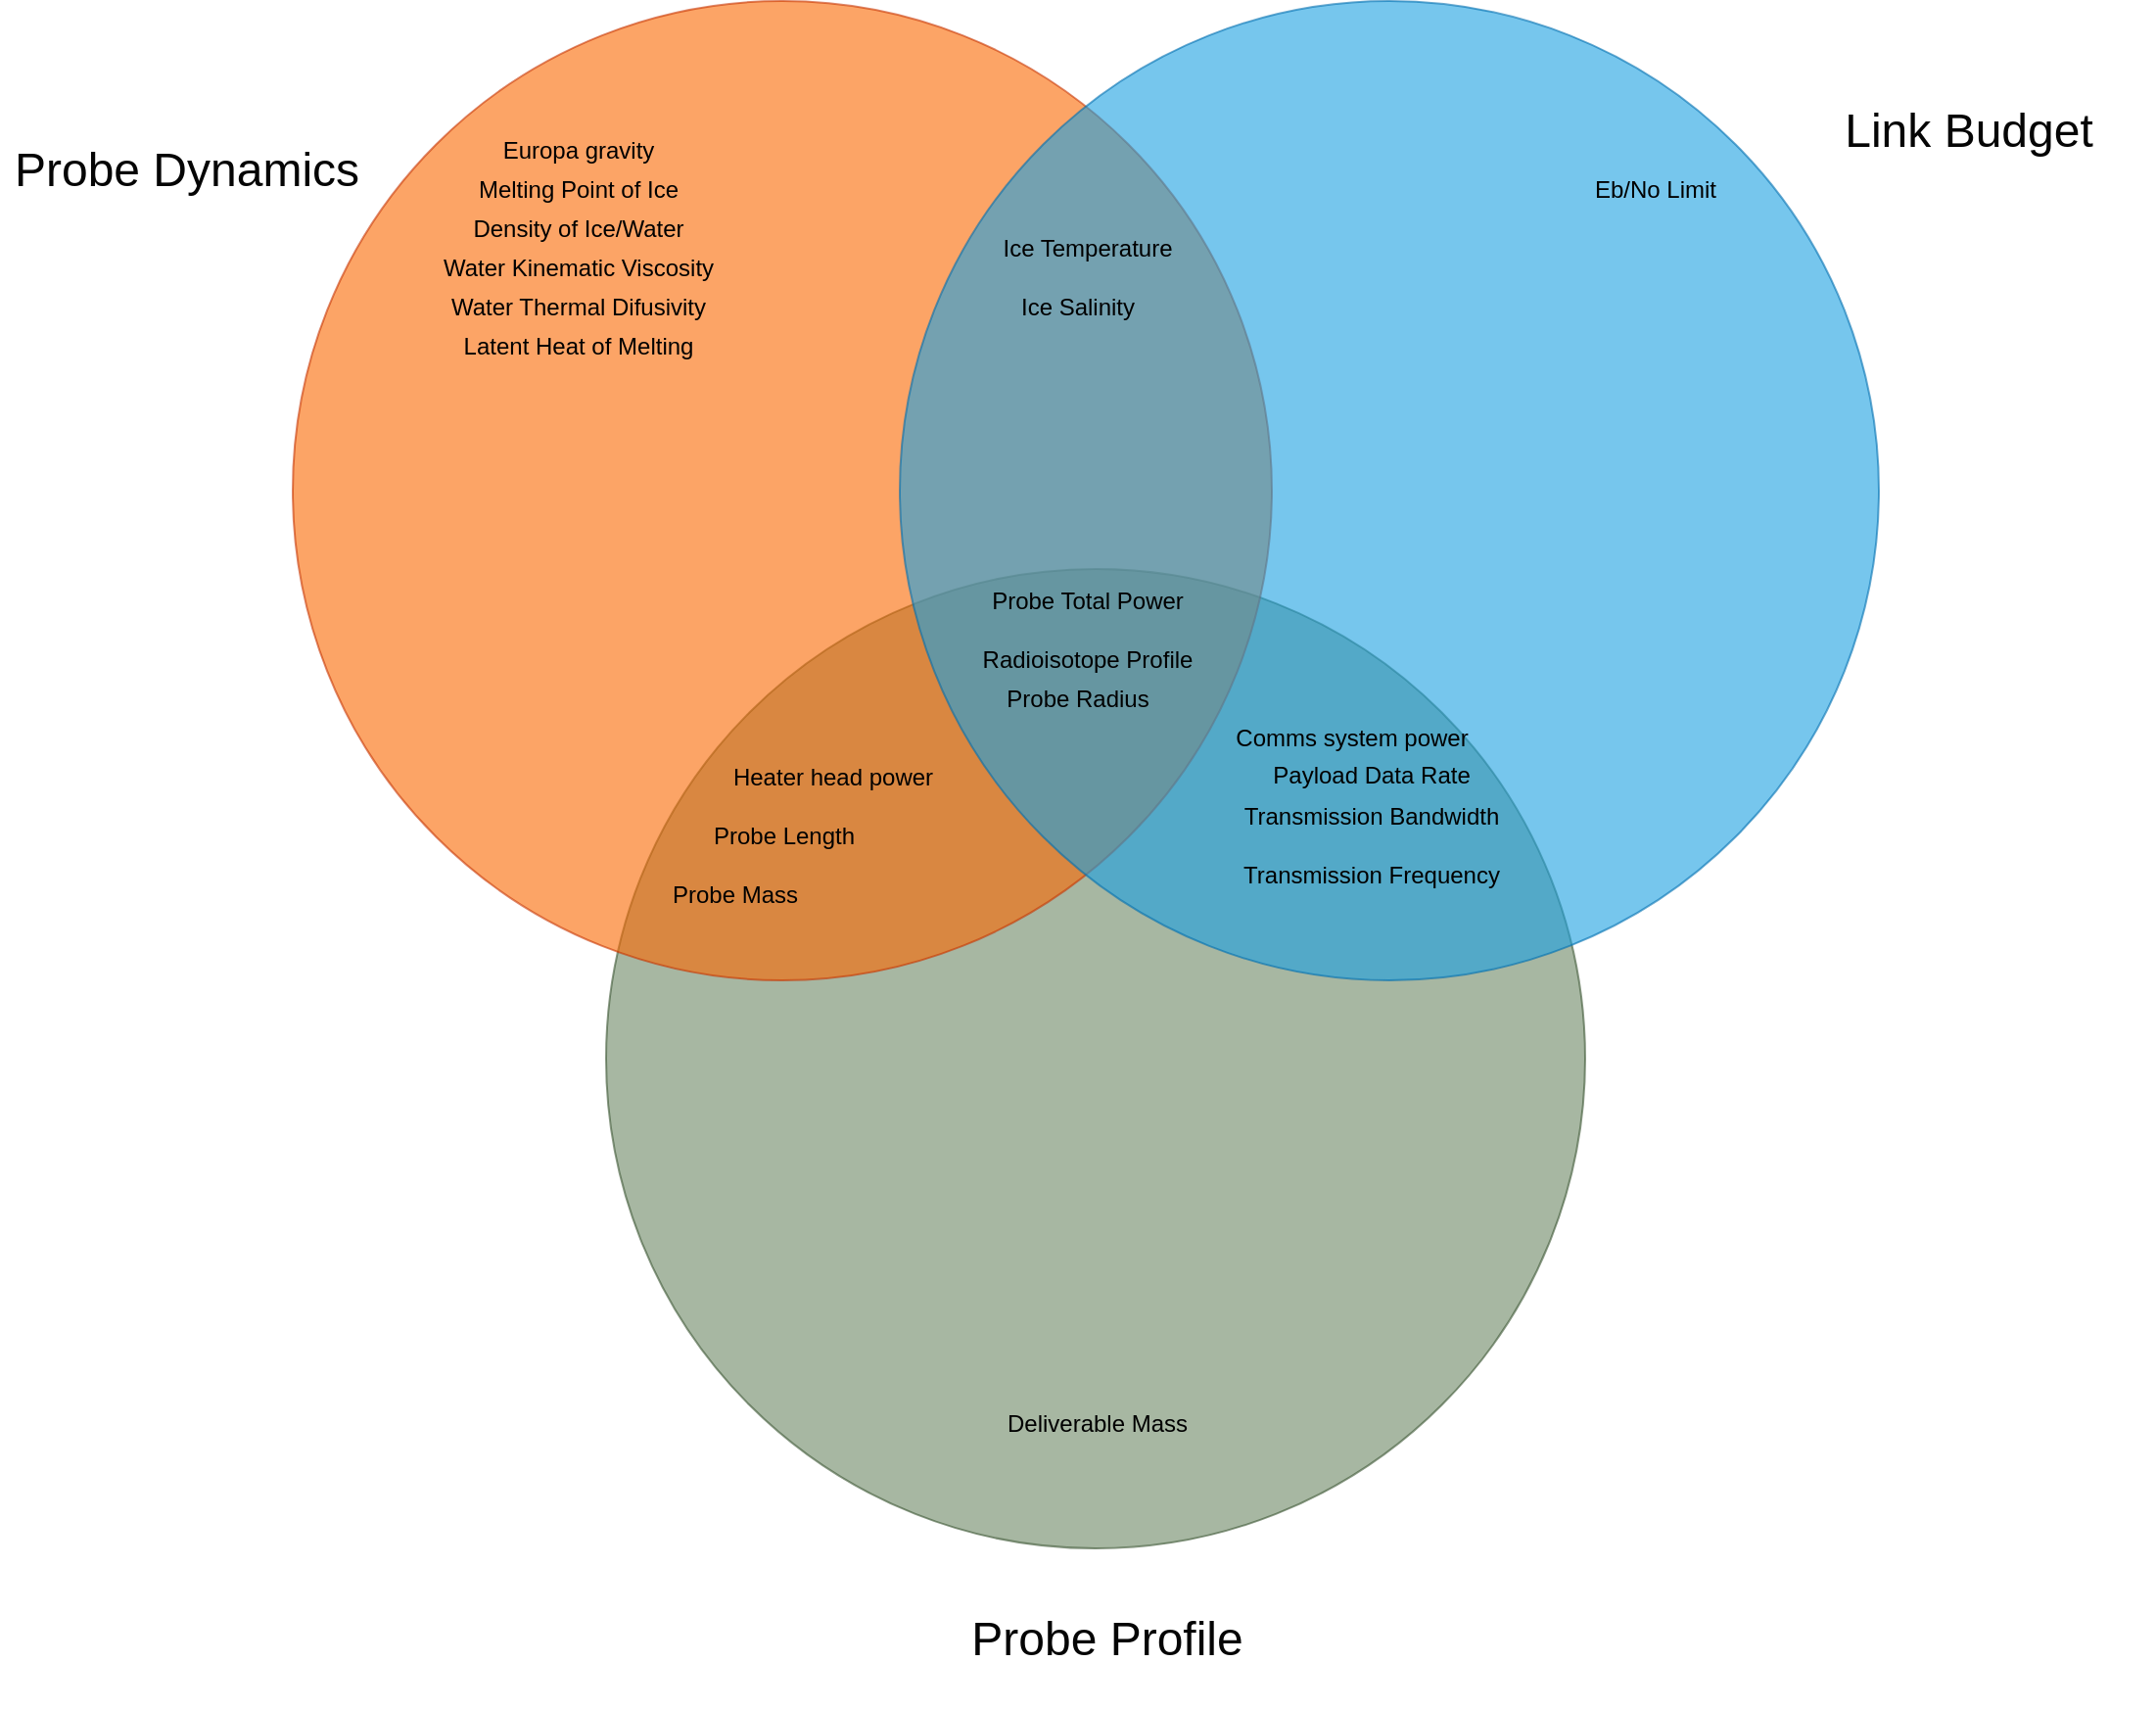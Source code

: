 <mxfile version="22.1.7" type="github">
  <diagram id="3228e29e-7158-1315-38df-8450db1d8a1d" name="Page-1">
    <mxGraphModel dx="1163" dy="764" grid="1" gridSize="10" guides="1" tooltips="1" connect="1" arrows="1" fold="1" page="1" pageScale="1" pageWidth="1169" pageHeight="827" background="none" math="0" shadow="0">
      <root>
        <mxCell id="0" />
        <mxCell id="1" parent="0" />
        <mxCell id="21531" value="" style="ellipse;fillColor=#6d8764;opacity=60;strokeColor=#3A5431;html=1;fontColor=#ffffff;" parent="1" vertex="1">
          <mxGeometry x="339.5" y="308.5" width="500" height="500" as="geometry" />
        </mxCell>
        <mxCell id="21532" value="" style="ellipse;fillColor=#fa6800;opacity=60;strokeColor=#C73500;html=1;fontColor=#000000;" parent="1" vertex="1">
          <mxGeometry x="179.5" y="18.5" width="500" height="500" as="geometry" />
        </mxCell>
        <mxCell id="21533" value="" style="ellipse;fillColor=#1ba1e2;opacity=60;strokeColor=#006EAF;html=1;fontColor=#ffffff;" parent="1" vertex="1">
          <mxGeometry x="489.5" y="18.5" width="500" height="500" as="geometry" />
        </mxCell>
        <mxCell id="21534" value="Probe Dynamics" style="text;fontSize=24;align=center;verticalAlign=middle;html=1;fontColor=#050505;" parent="1" vertex="1">
          <mxGeometry x="30" y="70" width="190" height="70" as="geometry" />
        </mxCell>
        <mxCell id="21535" value="Link Budget" style="text;fontSize=24;align=center;verticalAlign=middle;html=1;fontColor=#050505;" parent="1" vertex="1">
          <mxGeometry x="940" y="50" width="190" height="70" as="geometry" />
        </mxCell>
        <mxCell id="21536" value="Probe Profile" style="text;fontSize=24;align=center;verticalAlign=middle;html=1;fontColor=#050505;" parent="1" vertex="1">
          <mxGeometry x="499.5" y="820" width="190" height="70" as="geometry" />
        </mxCell>
        <mxCell id="GAEnvp10zDDo0bYfSSqK-21540" value="Probe Total Power" style="text;html=1;align=center;verticalAlign=middle;resizable=0;points=[];autosize=1;strokeColor=none;fillColor=none;" vertex="1" parent="1">
          <mxGeometry x="525" y="310" width="120" height="30" as="geometry" />
        </mxCell>
        <mxCell id="GAEnvp10zDDo0bYfSSqK-21541" value="Probe Radius&lt;br&gt;" style="text;html=1;align=center;verticalAlign=middle;resizable=0;points=[];autosize=1;strokeColor=none;fillColor=none;" vertex="1" parent="1">
          <mxGeometry x="529.5" y="360" width="100" height="30" as="geometry" />
        </mxCell>
        <mxCell id="GAEnvp10zDDo0bYfSSqK-21542" value="Probe Length&lt;br&gt;" style="text;html=1;align=center;verticalAlign=middle;resizable=0;points=[];autosize=1;strokeColor=none;fillColor=none;" vertex="1" parent="1">
          <mxGeometry x="379.5" y="430" width="100" height="30" as="geometry" />
        </mxCell>
        <mxCell id="GAEnvp10zDDo0bYfSSqK-21543" value="Probe Mass" style="text;html=1;align=center;verticalAlign=middle;resizable=0;points=[];autosize=1;strokeColor=none;fillColor=none;" vertex="1" parent="1">
          <mxGeometry x="360" y="460" width="90" height="30" as="geometry" />
        </mxCell>
        <mxCell id="GAEnvp10zDDo0bYfSSqK-21544" value="Radioisotope Profile" style="text;html=1;align=center;verticalAlign=middle;resizable=0;points=[];autosize=1;strokeColor=none;fillColor=none;" vertex="1" parent="1">
          <mxGeometry x="520" y="340" width="130" height="30" as="geometry" />
        </mxCell>
        <mxCell id="GAEnvp10zDDo0bYfSSqK-21545" value="Europa gravity" style="text;html=1;align=center;verticalAlign=middle;resizable=0;points=[];autosize=1;strokeColor=none;fillColor=none;" vertex="1" parent="1">
          <mxGeometry x="274.5" y="80" width="100" height="30" as="geometry" />
        </mxCell>
        <mxCell id="GAEnvp10zDDo0bYfSSqK-21546" value="Ice Temperature" style="text;html=1;align=center;verticalAlign=middle;resizable=0;points=[];autosize=1;strokeColor=none;fillColor=none;" vertex="1" parent="1">
          <mxGeometry x="530" y="130" width="110" height="30" as="geometry" />
        </mxCell>
        <mxCell id="GAEnvp10zDDo0bYfSSqK-21548" value="Transmission Frequency" style="text;html=1;align=center;verticalAlign=middle;resizable=0;points=[];autosize=1;strokeColor=none;fillColor=none;" vertex="1" parent="1">
          <mxGeometry x="655" y="450" width="150" height="30" as="geometry" />
        </mxCell>
        <mxCell id="GAEnvp10zDDo0bYfSSqK-21549" value="Deliverable Mass" style="text;html=1;align=center;verticalAlign=middle;resizable=0;points=[];autosize=1;strokeColor=none;fillColor=none;" vertex="1" parent="1">
          <mxGeometry x="529.5" y="730" width="120" height="30" as="geometry" />
        </mxCell>
        <mxCell id="GAEnvp10zDDo0bYfSSqK-21550" value="Ice Salinity" style="text;html=1;align=center;verticalAlign=middle;resizable=0;points=[];autosize=1;strokeColor=none;fillColor=none;" vertex="1" parent="1">
          <mxGeometry x="540" y="160" width="80" height="30" as="geometry" />
        </mxCell>
        <mxCell id="GAEnvp10zDDo0bYfSSqK-21551" value="Eb/No Limit" style="text;html=1;align=center;verticalAlign=middle;resizable=0;points=[];autosize=1;strokeColor=none;fillColor=none;" vertex="1" parent="1">
          <mxGeometry x="830" y="100" width="90" height="30" as="geometry" />
        </mxCell>
        <mxCell id="GAEnvp10zDDo0bYfSSqK-21552" value="Transmission Bandwidth" style="text;html=1;align=center;verticalAlign=middle;resizable=0;points=[];autosize=1;strokeColor=none;fillColor=none;" vertex="1" parent="1">
          <mxGeometry x="655" y="420" width="150" height="30" as="geometry" />
        </mxCell>
        <mxCell id="GAEnvp10zDDo0bYfSSqK-21553" value="Payload Data Rate" style="text;html=1;align=center;verticalAlign=middle;resizable=0;points=[];autosize=1;strokeColor=none;fillColor=none;" vertex="1" parent="1">
          <mxGeometry x="670" y="399" width="120" height="30" as="geometry" />
        </mxCell>
        <mxCell id="GAEnvp10zDDo0bYfSSqK-21554" value="Melting Point of Ice" style="text;html=1;align=center;verticalAlign=middle;resizable=0;points=[];autosize=1;strokeColor=none;fillColor=none;" vertex="1" parent="1">
          <mxGeometry x="259.5" y="100" width="130" height="30" as="geometry" />
        </mxCell>
        <mxCell id="GAEnvp10zDDo0bYfSSqK-21555" value="Density of Ice/Water" style="text;html=1;align=center;verticalAlign=middle;resizable=0;points=[];autosize=1;strokeColor=none;fillColor=none;" vertex="1" parent="1">
          <mxGeometry x="259.5" y="120" width="130" height="30" as="geometry" />
        </mxCell>
        <mxCell id="GAEnvp10zDDo0bYfSSqK-21556" value="Water Kinematic Viscosity" style="text;html=1;align=center;verticalAlign=middle;resizable=0;points=[];autosize=1;strokeColor=none;fillColor=none;" vertex="1" parent="1">
          <mxGeometry x="244.5" y="140" width="160" height="30" as="geometry" />
        </mxCell>
        <mxCell id="GAEnvp10zDDo0bYfSSqK-21557" value="Water Thermal Difusivity" style="text;html=1;align=center;verticalAlign=middle;resizable=0;points=[];autosize=1;strokeColor=none;fillColor=none;" vertex="1" parent="1">
          <mxGeometry x="249.5" y="160" width="150" height="30" as="geometry" />
        </mxCell>
        <mxCell id="GAEnvp10zDDo0bYfSSqK-21558" value="Latent Heat of Melting" style="text;html=1;align=center;verticalAlign=middle;resizable=0;points=[];autosize=1;strokeColor=none;fillColor=none;" vertex="1" parent="1">
          <mxGeometry x="254.5" y="180" width="140" height="30" as="geometry" />
        </mxCell>
        <mxCell id="GAEnvp10zDDo0bYfSSqK-21559" value="Heater head power" style="text;html=1;align=center;verticalAlign=middle;resizable=0;points=[];autosize=1;strokeColor=none;fillColor=none;" vertex="1" parent="1">
          <mxGeometry x="390" y="400" width="130" height="30" as="geometry" />
        </mxCell>
        <mxCell id="GAEnvp10zDDo0bYfSSqK-21560" value="Comms system power" style="text;html=1;align=center;verticalAlign=middle;resizable=0;points=[];autosize=1;strokeColor=none;fillColor=none;" vertex="1" parent="1">
          <mxGeometry x="650" y="380" width="140" height="30" as="geometry" />
        </mxCell>
      </root>
    </mxGraphModel>
  </diagram>
</mxfile>
